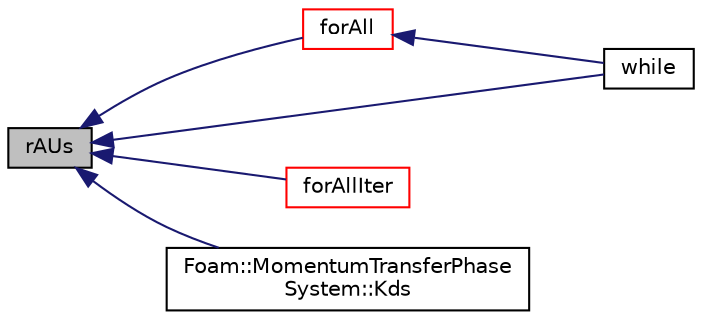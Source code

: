 digraph "rAUs"
{
  bgcolor="transparent";
  edge [fontname="Helvetica",fontsize="10",labelfontname="Helvetica",labelfontsize="10"];
  node [fontname="Helvetica",fontsize="10",shape=record];
  rankdir="LR";
  Node1 [label="rAUs",height=0.2,width=0.4,color="black", fillcolor="grey75", style="filled", fontcolor="black"];
  Node1 -> Node2 [dir="back",color="midnightblue",fontsize="10",style="solid",fontname="Helvetica"];
  Node2 [label="forAll",height=0.2,width=0.4,color="red",URL="$a02969.html#a3a6dfa236873b1e0df07a723bccf5222"];
  Node2 -> Node3 [dir="back",color="midnightblue",fontsize="10",style="solid",fontname="Helvetica"];
  Node3 [label="while",height=0.2,width=0.4,color="black",URL="$a02969.html#a0b9d5d8b1ecc0bf63b4c35f41598a500"];
  Node1 -> Node4 [dir="back",color="midnightblue",fontsize="10",style="solid",fontname="Helvetica"];
  Node4 [label="forAllIter",height=0.2,width=0.4,color="red",URL="$a02966.html#aaaca96f2de03e39be860dca1ff20ef39"];
  Node1 -> Node5 [dir="back",color="midnightblue",fontsize="10",style="solid",fontname="Helvetica"];
  Node5 [label="Foam::MomentumTransferPhase\lSystem::Kds",height=0.2,width=0.4,color="black",URL="$a01526.html#ac1b36eaed4eacc671c8d0c11f1203ebc",tooltip="Constant access to drag coefficients. "];
  Node1 -> Node3 [dir="back",color="midnightblue",fontsize="10",style="solid",fontname="Helvetica"];
}
